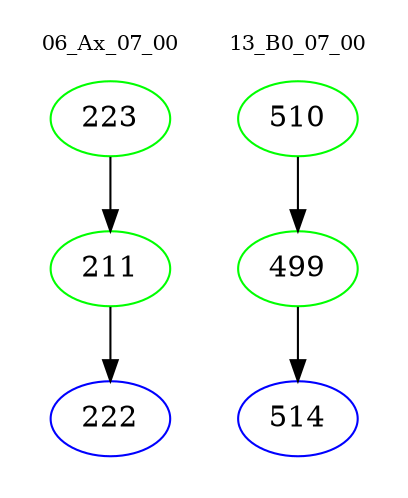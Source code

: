 digraph{
subgraph cluster_0 {
color = white
label = "06_Ax_07_00";
fontsize=10;
T0_223 [label="223", color="green"]
T0_223 -> T0_211 [color="black"]
T0_211 [label="211", color="green"]
T0_211 -> T0_222 [color="black"]
T0_222 [label="222", color="blue"]
}
subgraph cluster_1 {
color = white
label = "13_B0_07_00";
fontsize=10;
T1_510 [label="510", color="green"]
T1_510 -> T1_499 [color="black"]
T1_499 [label="499", color="green"]
T1_499 -> T1_514 [color="black"]
T1_514 [label="514", color="blue"]
}
}
